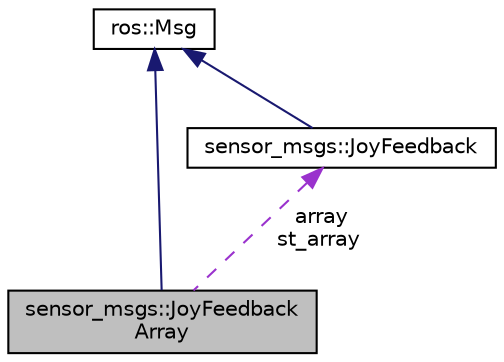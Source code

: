 digraph "sensor_msgs::JoyFeedbackArray"
{
  edge [fontname="Helvetica",fontsize="10",labelfontname="Helvetica",labelfontsize="10"];
  node [fontname="Helvetica",fontsize="10",shape=record];
  Node1 [label="sensor_msgs::JoyFeedback\lArray",height=0.2,width=0.4,color="black", fillcolor="grey75", style="filled" fontcolor="black"];
  Node2 -> Node1 [dir="back",color="midnightblue",fontsize="10",style="solid",fontname="Helvetica"];
  Node2 [label="ros::Msg",height=0.2,width=0.4,color="black", fillcolor="white", style="filled",URL="$classros_1_1_msg.html"];
  Node3 -> Node1 [dir="back",color="darkorchid3",fontsize="10",style="dashed",label=" array\nst_array" ,fontname="Helvetica"];
  Node3 [label="sensor_msgs::JoyFeedback",height=0.2,width=0.4,color="black", fillcolor="white", style="filled",URL="$classsensor__msgs_1_1_joy_feedback.html"];
  Node2 -> Node3 [dir="back",color="midnightblue",fontsize="10",style="solid",fontname="Helvetica"];
}
